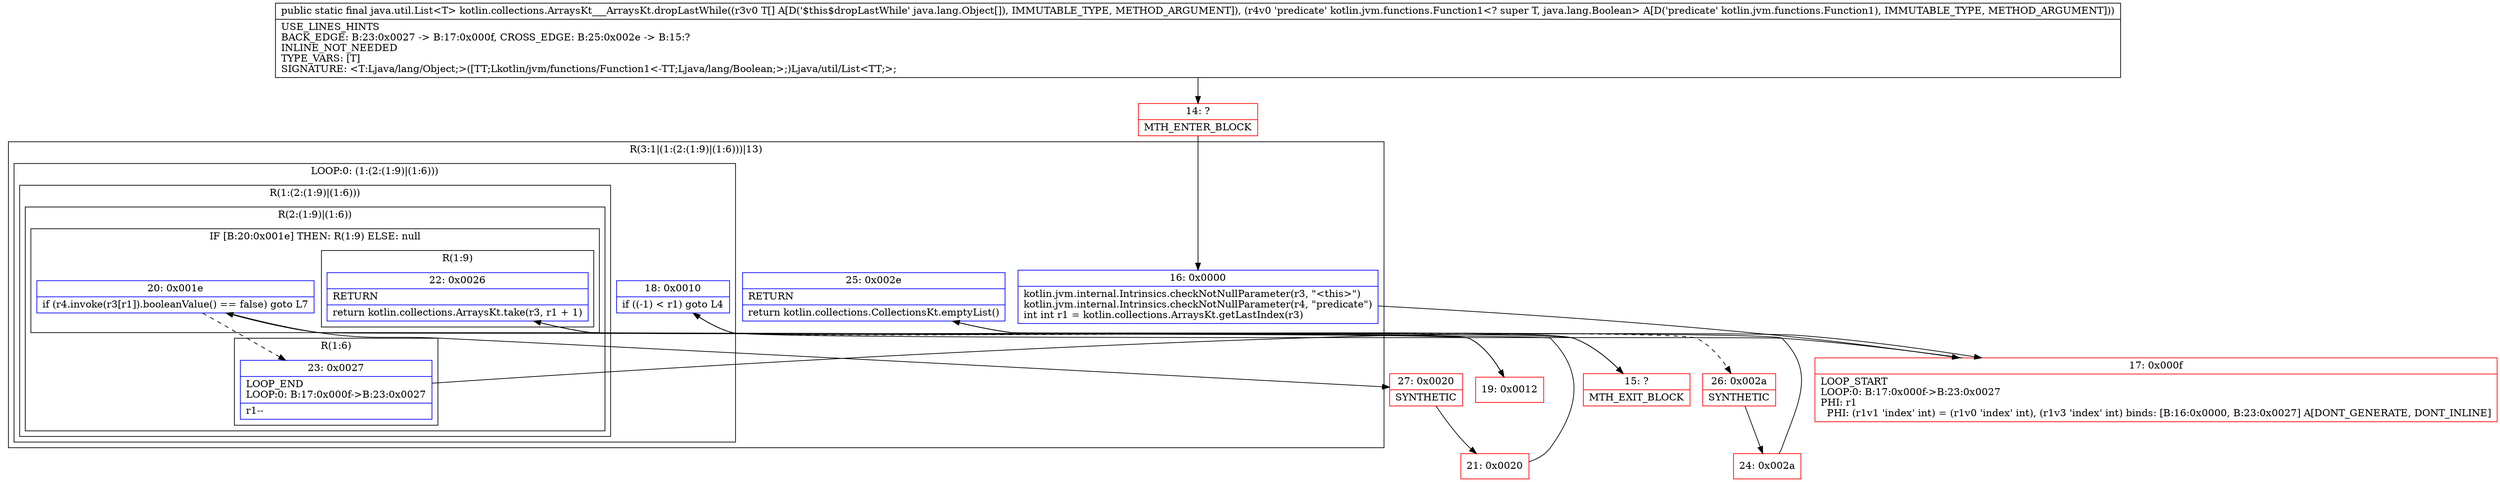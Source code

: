 digraph "CFG forkotlin.collections.ArraysKt___ArraysKt.dropLastWhile([Ljava\/lang\/Object;Lkotlin\/jvm\/functions\/Function1;)Ljava\/util\/List;" {
subgraph cluster_Region_1931801714 {
label = "R(3:1|(1:(2:(1:9)|(1:6)))|13)";
node [shape=record,color=blue];
Node_16 [shape=record,label="{16\:\ 0x0000|kotlin.jvm.internal.Intrinsics.checkNotNullParameter(r3, \"\<this\>\")\lkotlin.jvm.internal.Intrinsics.checkNotNullParameter(r4, \"predicate\")\lint int r1 = kotlin.collections.ArraysKt.getLastIndex(r3)\l}"];
subgraph cluster_LoopRegion_684562733 {
label = "LOOP:0: (1:(2:(1:9)|(1:6)))";
node [shape=record,color=blue];
Node_18 [shape=record,label="{18\:\ 0x0010|if ((\-1) \< r1) goto L4\l}"];
subgraph cluster_Region_1560964207 {
label = "R(1:(2:(1:9)|(1:6)))";
node [shape=record,color=blue];
subgraph cluster_Region_1870014467 {
label = "R(2:(1:9)|(1:6))";
node [shape=record,color=blue];
subgraph cluster_IfRegion_714501126 {
label = "IF [B:20:0x001e] THEN: R(1:9) ELSE: null";
node [shape=record,color=blue];
Node_20 [shape=record,label="{20\:\ 0x001e|if (r4.invoke(r3[r1]).booleanValue() == false) goto L7\l}"];
subgraph cluster_Region_2126879298 {
label = "R(1:9)";
node [shape=record,color=blue];
Node_22 [shape=record,label="{22\:\ 0x0026|RETURN\l|return kotlin.collections.ArraysKt.take(r3, r1 + 1)\l}"];
}
}
subgraph cluster_Region_1354661101 {
label = "R(1:6)";
node [shape=record,color=blue];
Node_23 [shape=record,label="{23\:\ 0x0027|LOOP_END\lLOOP:0: B:17:0x000f\-\>B:23:0x0027\l|r1\-\-\l}"];
}
}
}
}
Node_25 [shape=record,label="{25\:\ 0x002e|RETURN\l|return kotlin.collections.CollectionsKt.emptyList()\l}"];
}
Node_14 [shape=record,color=red,label="{14\:\ ?|MTH_ENTER_BLOCK\l}"];
Node_17 [shape=record,color=red,label="{17\:\ 0x000f|LOOP_START\lLOOP:0: B:17:0x000f\-\>B:23:0x0027\lPHI: r1 \l  PHI: (r1v1 'index' int) = (r1v0 'index' int), (r1v3 'index' int) binds: [B:16:0x0000, B:23:0x0027] A[DONT_GENERATE, DONT_INLINE]\l}"];
Node_19 [shape=record,color=red,label="{19\:\ 0x0012}"];
Node_27 [shape=record,color=red,label="{27\:\ 0x0020|SYNTHETIC\l}"];
Node_21 [shape=record,color=red,label="{21\:\ 0x0020}"];
Node_15 [shape=record,color=red,label="{15\:\ ?|MTH_EXIT_BLOCK\l}"];
Node_26 [shape=record,color=red,label="{26\:\ 0x002a|SYNTHETIC\l}"];
Node_24 [shape=record,color=red,label="{24\:\ 0x002a}"];
MethodNode[shape=record,label="{public static final java.util.List\<T\> kotlin.collections.ArraysKt___ArraysKt.dropLastWhile((r3v0 T[] A[D('$this$dropLastWhile' java.lang.Object[]), IMMUTABLE_TYPE, METHOD_ARGUMENT]), (r4v0 'predicate' kotlin.jvm.functions.Function1\<? super T, java.lang.Boolean\> A[D('predicate' kotlin.jvm.functions.Function1), IMMUTABLE_TYPE, METHOD_ARGUMENT]))  | USE_LINES_HINTS\lBACK_EDGE: B:23:0x0027 \-\> B:17:0x000f, CROSS_EDGE: B:25:0x002e \-\> B:15:?\lINLINE_NOT_NEEDED\lTYPE_VARS: [T]\lSIGNATURE: \<T:Ljava\/lang\/Object;\>([TT;Lkotlin\/jvm\/functions\/Function1\<\-TT;Ljava\/lang\/Boolean;\>;)Ljava\/util\/List\<TT;\>;\l}"];
MethodNode -> Node_14;Node_16 -> Node_17;
Node_18 -> Node_19;
Node_18 -> Node_26[style=dashed];
Node_20 -> Node_23[style=dashed];
Node_20 -> Node_27;
Node_22 -> Node_15;
Node_23 -> Node_17;
Node_25 -> Node_15;
Node_14 -> Node_16;
Node_17 -> Node_18;
Node_19 -> Node_20;
Node_27 -> Node_21;
Node_21 -> Node_22;
Node_26 -> Node_24;
Node_24 -> Node_25;
}

